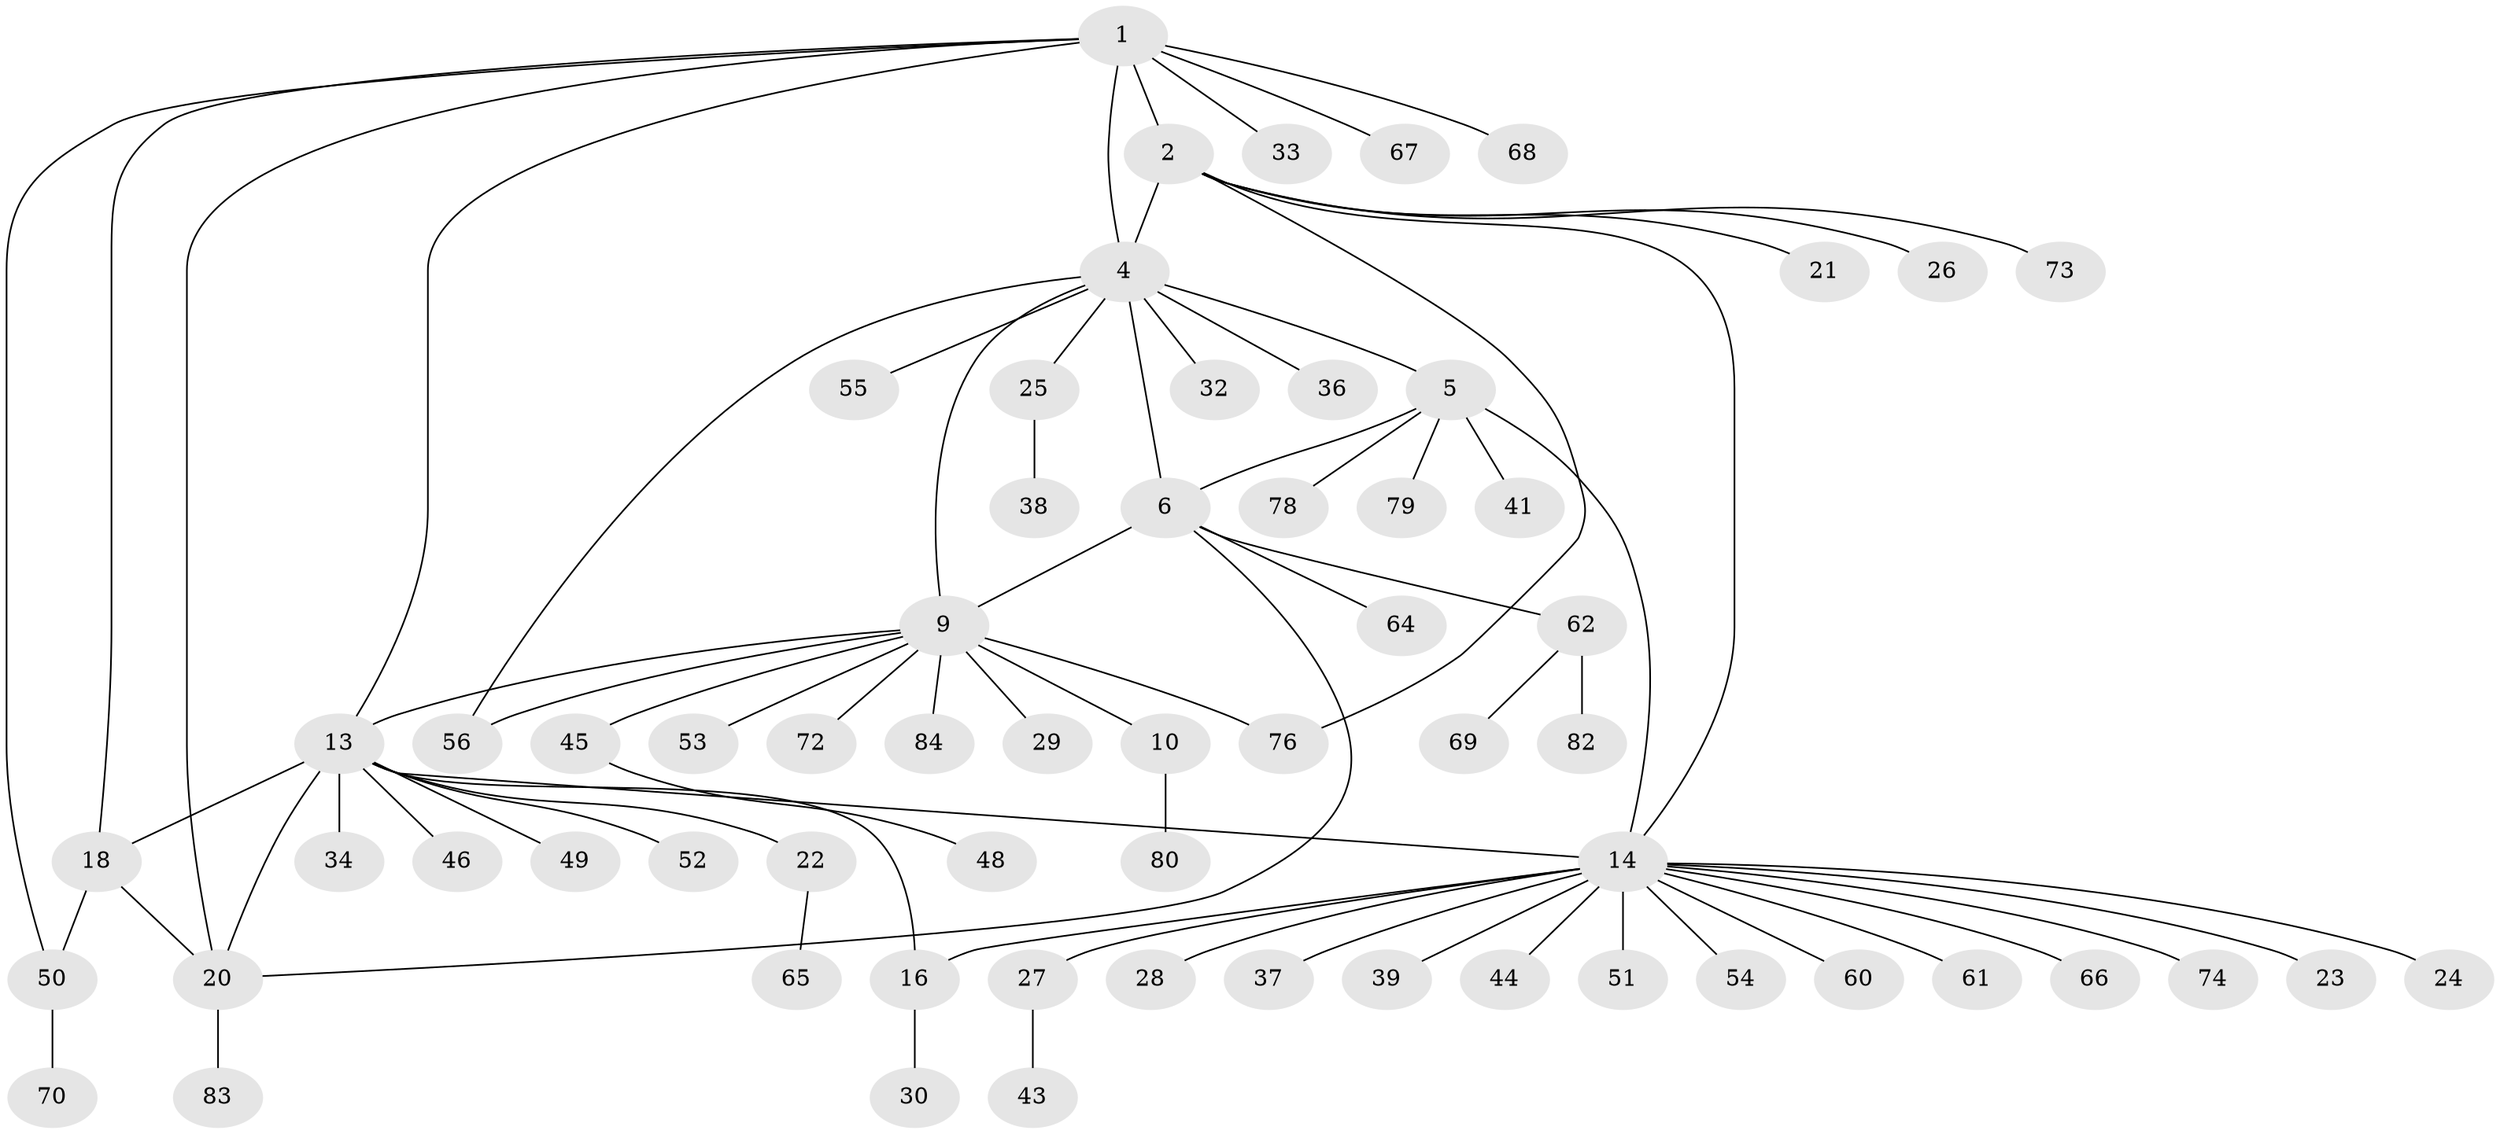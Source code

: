 // original degree distribution, {5: 0.07142857142857142, 6: 0.047619047619047616, 9: 0.023809523809523808, 8: 0.011904761904761904, 4: 0.03571428571428571, 12: 0.011904761904761904, 3: 0.047619047619047616, 14: 0.011904761904761904, 7: 0.023809523809523808, 2: 0.11904761904761904, 1: 0.5952380952380952}
// Generated by graph-tools (version 1.1) at 2025/42/03/06/25 10:42:15]
// undirected, 63 vertices, 76 edges
graph export_dot {
graph [start="1"]
  node [color=gray90,style=filled];
  1 [super="+19"];
  2 [super="+3"];
  4 [super="+7"];
  5 [super="+35"];
  6 [super="+8"];
  9 [super="+11"];
  10 [super="+12"];
  13 [super="+17"];
  14 [super="+15"];
  16 [super="+58"];
  18 [super="+57"];
  20 [super="+31"];
  21 [super="+47"];
  22;
  23;
  24;
  25 [super="+77"];
  26;
  27 [super="+75"];
  28;
  29 [super="+42"];
  30;
  32;
  33;
  34;
  36 [super="+40"];
  37;
  38;
  39;
  41;
  43;
  44;
  45;
  46;
  48 [super="+63"];
  49;
  50 [super="+59"];
  51;
  52;
  53;
  54;
  55;
  56 [super="+81"];
  60;
  61;
  62;
  64;
  65 [super="+71"];
  66;
  67;
  68;
  69;
  70;
  72;
  73;
  74;
  76;
  78;
  79;
  80;
  82;
  83;
  84;
  1 -- 2 [weight=2];
  1 -- 4;
  1 -- 50;
  1 -- 18;
  1 -- 33;
  1 -- 67;
  1 -- 20;
  1 -- 68;
  1 -- 13;
  2 -- 4 [weight=2];
  2 -- 73;
  2 -- 76;
  2 -- 21;
  2 -- 26;
  2 -- 14;
  4 -- 25;
  4 -- 32;
  4 -- 36;
  4 -- 55;
  4 -- 5;
  4 -- 6 [weight=2];
  4 -- 56;
  4 -- 9;
  5 -- 6 [weight=2];
  5 -- 14;
  5 -- 41;
  5 -- 78;
  5 -- 79;
  6 -- 62;
  6 -- 64;
  6 -- 20;
  6 -- 9;
  9 -- 10 [weight=4];
  9 -- 45;
  9 -- 84;
  9 -- 72;
  9 -- 13 [weight=2];
  9 -- 76;
  9 -- 53;
  9 -- 29;
  9 -- 56;
  10 -- 80;
  13 -- 14 [weight=2];
  13 -- 16;
  13 -- 34;
  13 -- 46;
  13 -- 49;
  13 -- 52;
  13 -- 18;
  13 -- 20;
  13 -- 22;
  14 -- 16 [weight=2];
  14 -- 27;
  14 -- 28;
  14 -- 37;
  14 -- 39;
  14 -- 44;
  14 -- 51;
  14 -- 54;
  14 -- 61;
  14 -- 74;
  14 -- 66;
  14 -- 23;
  14 -- 24;
  14 -- 60;
  16 -- 30;
  18 -- 20;
  18 -- 50;
  20 -- 83;
  22 -- 65;
  25 -- 38;
  27 -- 43;
  45 -- 48;
  50 -- 70;
  62 -- 69;
  62 -- 82;
}
